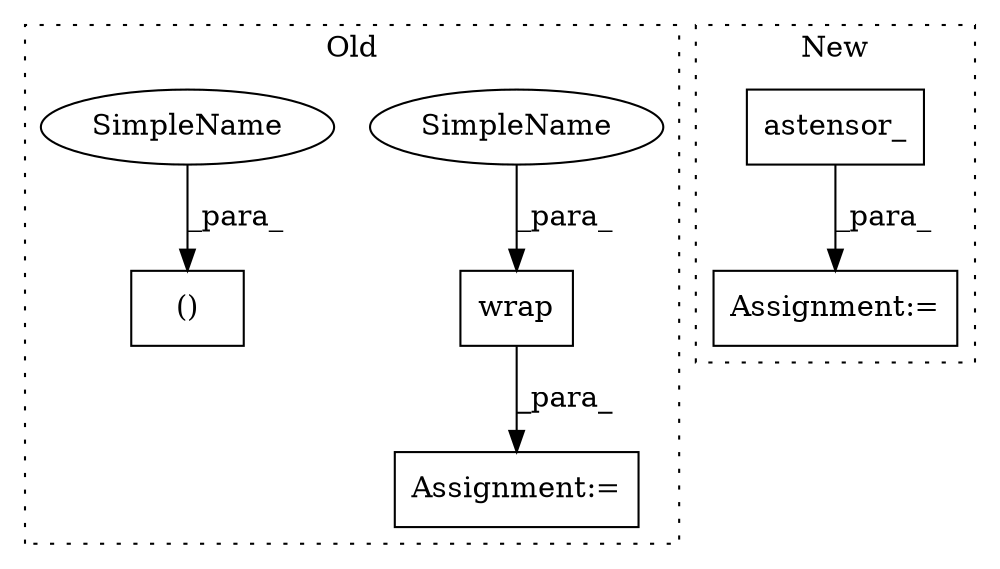 digraph G {
subgraph cluster0 {
1 [label="()" a="106" s="2497" l="86" shape="box"];
3 [label="wrap" a="32" s="2585,2620" l="5,1" shape="box"];
4 [label="Assignment:=" a="7" s="2583" l="2" shape="box"];
6 [label="SimpleName" a="42" s="2604" l="9" shape="ellipse"];
7 [label="SimpleName" a="42" s="2535" l="9" shape="ellipse"];
label = "Old";
style="dotted";
}
subgraph cluster1 {
2 [label="astensor_" a="32" s="2087,2103" l="10,1" shape="box"];
5 [label="Assignment:=" a="7" s="2077" l="2" shape="box"];
label = "New";
style="dotted";
}
2 -> 5 [label="_para_"];
3 -> 4 [label="_para_"];
6 -> 3 [label="_para_"];
7 -> 1 [label="_para_"];
}